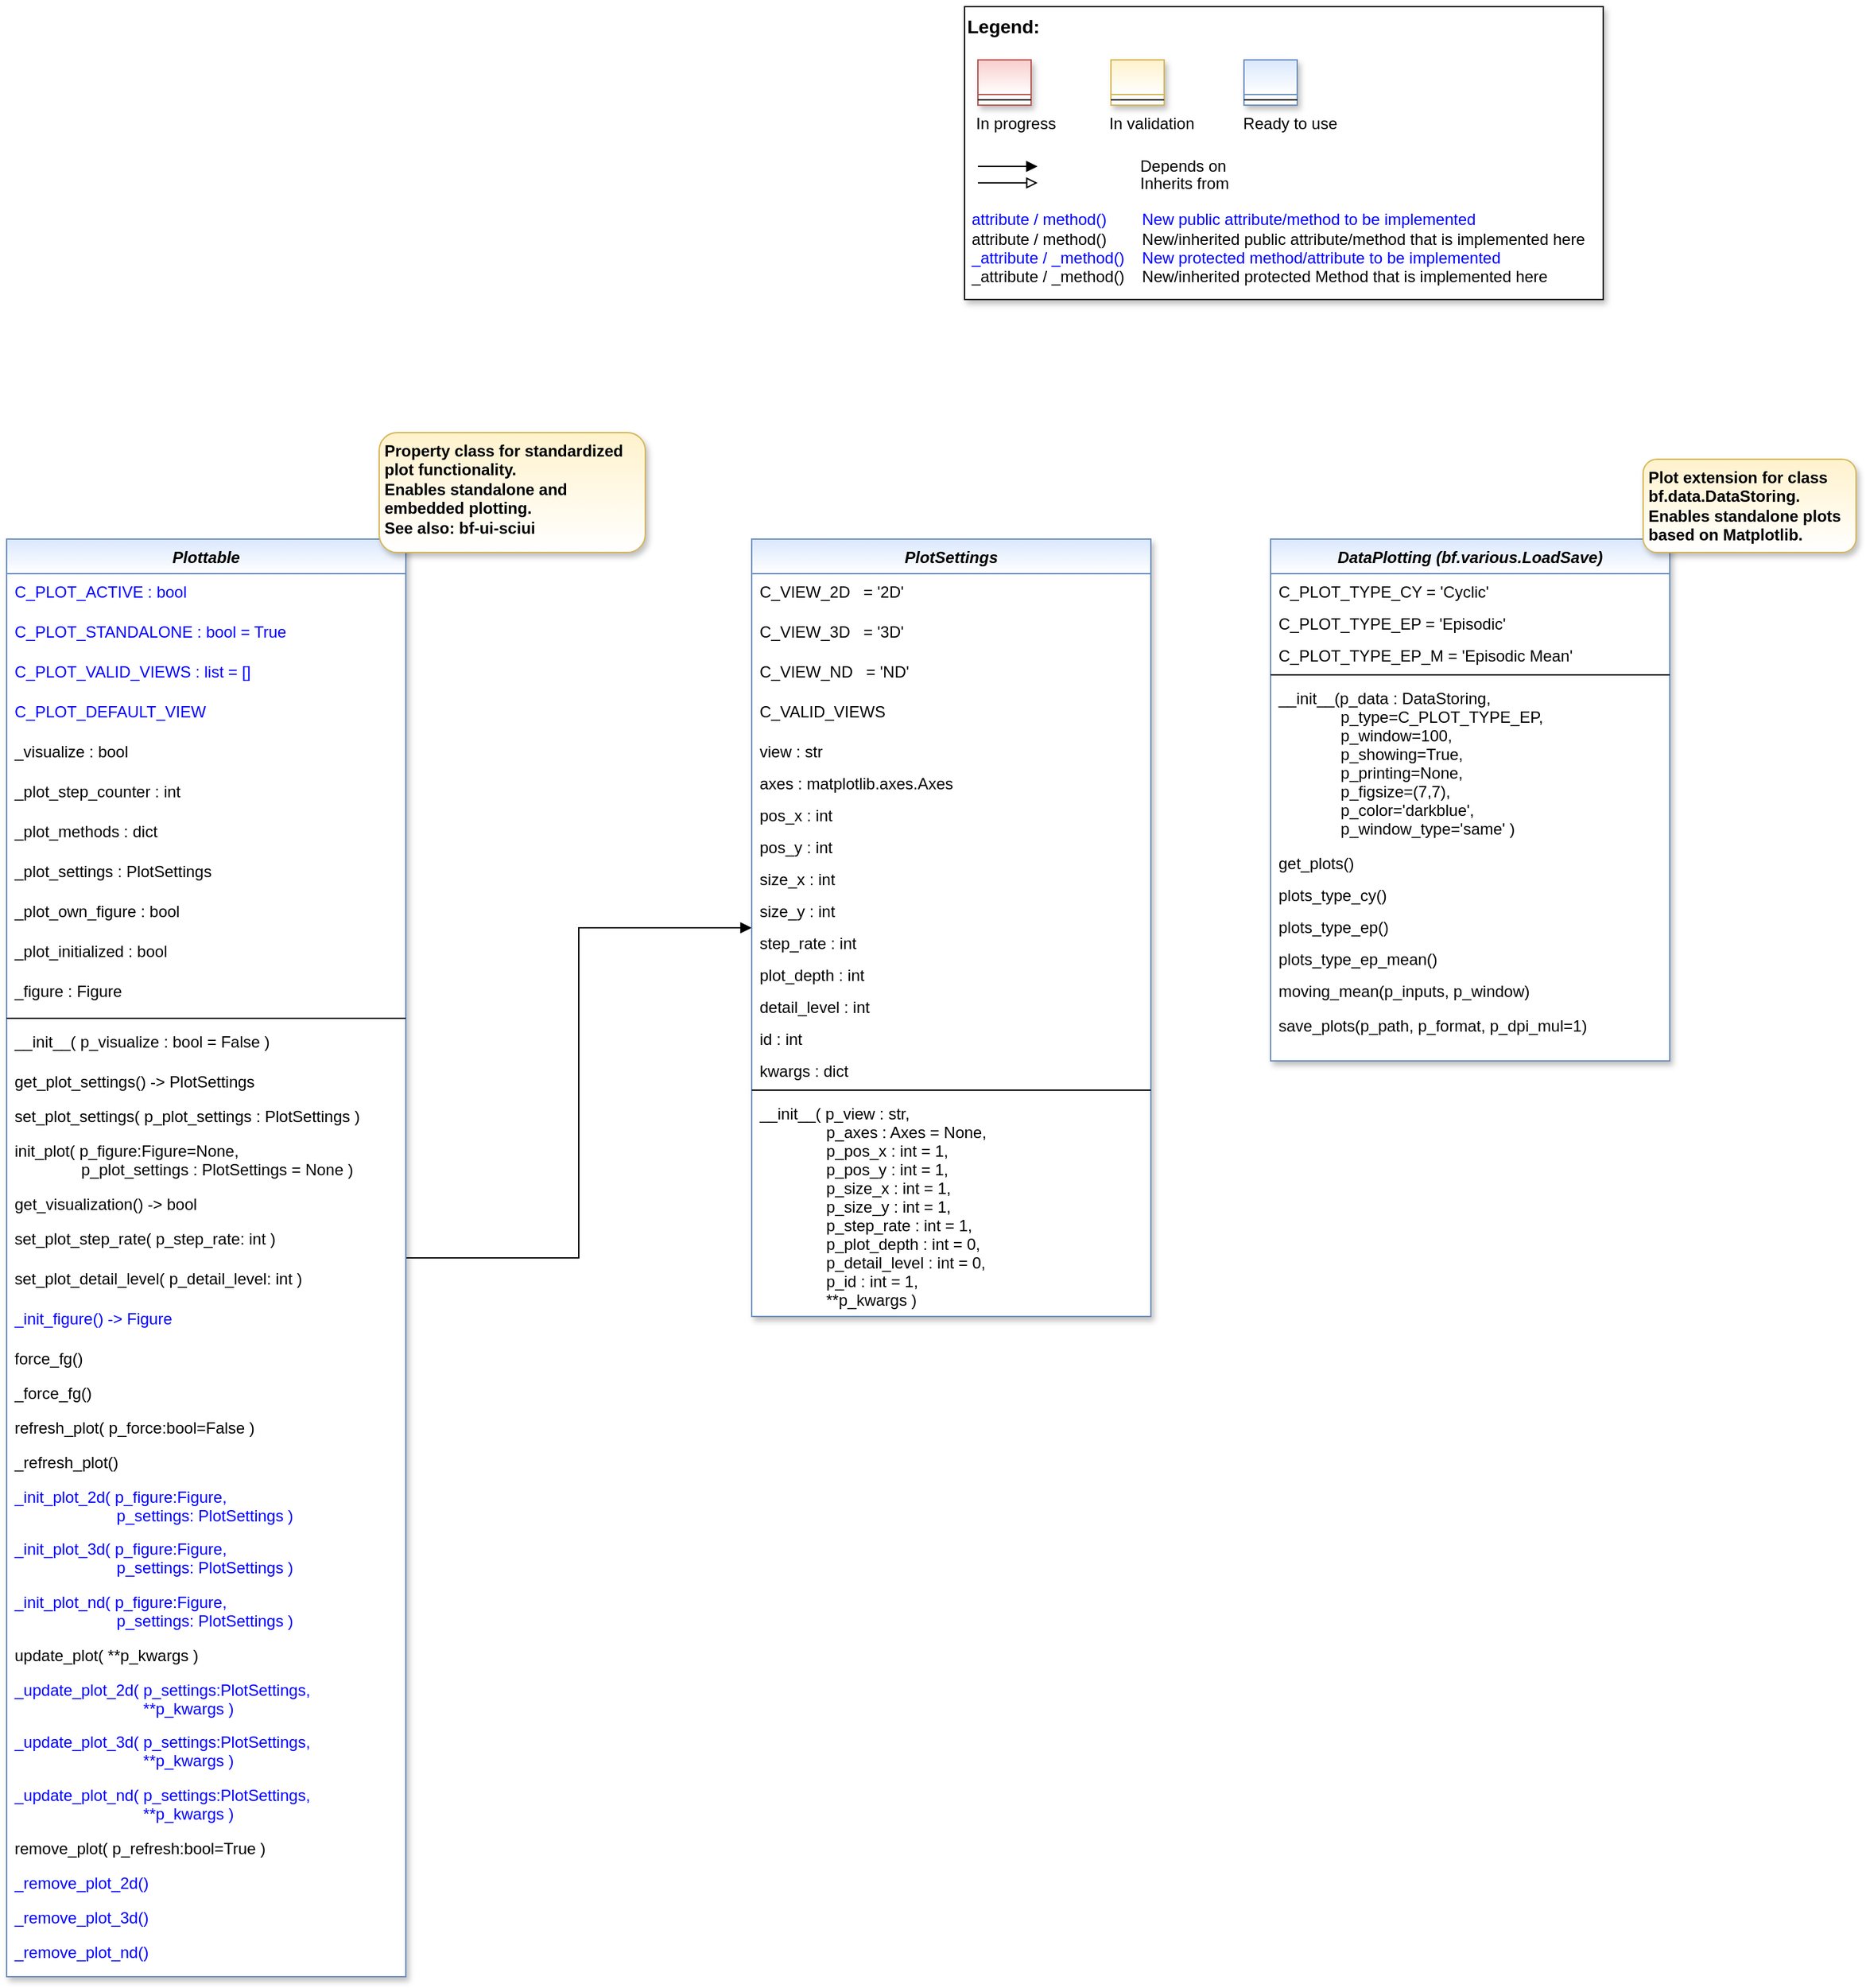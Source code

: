 <mxfile version="21.6.1" type="device">
  <diagram id="C5RBs43oDa-KdzZeNtuy" name="Page-1">
    <mxGraphModel dx="941" dy="704" grid="1" gridSize="10" guides="1" tooltips="1" connect="1" arrows="1" fold="1" page="1" pageScale="1" pageWidth="2336" pageHeight="1654" background="none" math="0" shadow="0">
      <root>
        <mxCell id="WIyWlLk6GJQsqaUBKTNV-0" />
        <mxCell id="WIyWlLk6GJQsqaUBKTNV-1" parent="WIyWlLk6GJQsqaUBKTNV-0" />
        <mxCell id="xTEhVUKpY47WRCXY3XPk-31" style="edgeStyle=orthogonalEdgeStyle;rounded=0;orthogonalLoop=1;jettySize=auto;html=1;fontColor=default;endArrow=block;endFill=1;" parent="WIyWlLk6GJQsqaUBKTNV-1" source="oFACRVE9kKb2hBfiE2uY-0" target="xTEhVUKpY47WRCXY3XPk-20" edge="1">
          <mxGeometry relative="1" as="geometry" />
        </mxCell>
        <mxCell id="oFACRVE9kKb2hBfiE2uY-0" value="Plottable" style="swimlane;fontStyle=3;align=center;verticalAlign=top;childLayout=stackLayout;horizontal=1;startSize=26;horizontalStack=0;resizeParent=1;resizeLast=0;collapsible=1;marginBottom=0;rounded=0;shadow=1;strokeWidth=1;fillColor=#dae8fc;strokeColor=#6c8ebf;swimlaneFillColor=#FFFFFF;gradientColor=#FFFFFF;" parent="WIyWlLk6GJQsqaUBKTNV-1" vertex="1">
          <mxGeometry x="40" y="440" width="300" height="1080" as="geometry">
            <mxRectangle x="230" y="140" width="160" height="26" as="alternateBounds" />
          </mxGeometry>
        </mxCell>
        <mxCell id="Ar7ZMp7DWDqeWwLccAXu-0" value="C_PLOT_ACTIVE : bool " style="text;align=left;verticalAlign=top;spacingLeft=4;spacingRight=4;overflow=hidden;rotatable=0;points=[[0,0.5],[1,0.5]];portConstraint=eastwest;fontColor=#0000FF;" parent="oFACRVE9kKb2hBfiE2uY-0" vertex="1">
          <mxGeometry y="26" width="300" height="30" as="geometry" />
        </mxCell>
        <mxCell id="xTEhVUKpY47WRCXY3XPk-12" value="C_PLOT_STANDALONE : bool = True" style="text;align=left;verticalAlign=top;spacingLeft=4;spacingRight=4;overflow=hidden;rotatable=0;points=[[0,0.5],[1,0.5]];portConstraint=eastwest;fontColor=#0000FF;" parent="oFACRVE9kKb2hBfiE2uY-0" vertex="1">
          <mxGeometry y="56" width="300" height="30" as="geometry" />
        </mxCell>
        <mxCell id="xTEhVUKpY47WRCXY3XPk-18" value="C_PLOT_VALID_VIEWS : list = []" style="text;align=left;verticalAlign=top;spacingLeft=4;spacingRight=4;overflow=hidden;rotatable=0;points=[[0,0.5],[1,0.5]];portConstraint=eastwest;fontColor=#0000FF;" parent="oFACRVE9kKb2hBfiE2uY-0" vertex="1">
          <mxGeometry y="86" width="300" height="30" as="geometry" />
        </mxCell>
        <mxCell id="xTEhVUKpY47WRCXY3XPk-19" value="C_PLOT_DEFAULT_VIEW" style="text;align=left;verticalAlign=top;spacingLeft=4;spacingRight=4;overflow=hidden;rotatable=0;points=[[0,0.5],[1,0.5]];portConstraint=eastwest;fontColor=#0000FF;" parent="oFACRVE9kKb2hBfiE2uY-0" vertex="1">
          <mxGeometry y="116" width="300" height="30" as="geometry" />
        </mxCell>
        <mxCell id="0Gz_7I3sb_LgOWZ64knt-1" value="_visualize : bool" style="text;align=left;verticalAlign=top;spacingLeft=4;spacingRight=4;overflow=hidden;rotatable=0;points=[[0,0.5],[1,0.5]];portConstraint=eastwest;fontColor=default;" parent="oFACRVE9kKb2hBfiE2uY-0" vertex="1">
          <mxGeometry y="146" width="300" height="30" as="geometry" />
        </mxCell>
        <mxCell id="KxI0EdIj0VOSiRBP-J_Y-0" value="_plot_step_counter : int" style="text;align=left;verticalAlign=top;spacingLeft=4;spacingRight=4;overflow=hidden;rotatable=0;points=[[0,0.5],[1,0.5]];portConstraint=eastwest;fontColor=default;" parent="oFACRVE9kKb2hBfiE2uY-0" vertex="1">
          <mxGeometry y="176" width="300" height="30" as="geometry" />
        </mxCell>
        <mxCell id="4w3XMbYWTQnuYC5885dG-2" value="_plot_methods : dict" style="text;align=left;verticalAlign=top;spacingLeft=4;spacingRight=4;overflow=hidden;rotatable=0;points=[[0,0.5],[1,0.5]];portConstraint=eastwest;fontColor=default;" parent="oFACRVE9kKb2hBfiE2uY-0" vertex="1">
          <mxGeometry y="206" width="300" height="30" as="geometry" />
        </mxCell>
        <mxCell id="xTEhVUKpY47WRCXY3XPk-32" value="_plot_settings : PlotSettings" style="text;align=left;verticalAlign=top;spacingLeft=4;spacingRight=4;overflow=hidden;rotatable=0;points=[[0,0.5],[1,0.5]];portConstraint=eastwest;fontColor=default;" parent="oFACRVE9kKb2hBfiE2uY-0" vertex="1">
          <mxGeometry y="236" width="300" height="30" as="geometry" />
        </mxCell>
        <mxCell id="PWoAsxuYqyk7pd_X0C3N-0" value="_plot_own_figure : bool" style="text;align=left;verticalAlign=top;spacingLeft=4;spacingRight=4;overflow=hidden;rotatable=0;points=[[0,0.5],[1,0.5]];portConstraint=eastwest;fontColor=default;" parent="oFACRVE9kKb2hBfiE2uY-0" vertex="1">
          <mxGeometry y="266" width="300" height="30" as="geometry" />
        </mxCell>
        <mxCell id="Zg2UaeqzA-qJKhymM3yb-0" value="_plot_initialized : bool" style="text;align=left;verticalAlign=top;spacingLeft=4;spacingRight=4;overflow=hidden;rotatable=0;points=[[0,0.5],[1,0.5]];portConstraint=eastwest;fontColor=default;" parent="oFACRVE9kKb2hBfiE2uY-0" vertex="1">
          <mxGeometry y="296" width="300" height="30" as="geometry" />
        </mxCell>
        <mxCell id="Rh6axJBVAoVC5yNJB-A0-0" value="_figure : Figure" style="text;align=left;verticalAlign=top;spacingLeft=4;spacingRight=4;overflow=hidden;rotatable=0;points=[[0,0.5],[1,0.5]];portConstraint=eastwest;fontColor=default;" parent="oFACRVE9kKb2hBfiE2uY-0" vertex="1">
          <mxGeometry y="326" width="300" height="30" as="geometry" />
        </mxCell>
        <mxCell id="oFACRVE9kKb2hBfiE2uY-2" value="" style="line;html=1;strokeWidth=1;align=left;verticalAlign=middle;spacingTop=-1;spacingLeft=3;spacingRight=3;rotatable=0;labelPosition=right;points=[];portConstraint=eastwest;" parent="oFACRVE9kKb2hBfiE2uY-0" vertex="1">
          <mxGeometry y="356" width="300" height="8" as="geometry" />
        </mxCell>
        <mxCell id="0Gz_7I3sb_LgOWZ64knt-0" value="__init__( p_visualize : bool = False )" style="text;align=left;verticalAlign=top;spacingLeft=4;spacingRight=4;overflow=hidden;rotatable=0;points=[[0,0.5],[1,0.5]];portConstraint=eastwest;fontColor=default;" parent="oFACRVE9kKb2hBfiE2uY-0" vertex="1">
          <mxGeometry y="364" width="300" height="30" as="geometry" />
        </mxCell>
        <mxCell id="GYhefDphN3-9mr1smy0n-0" value="get_plot_settings() -&gt; PlotSettings" style="text;align=left;verticalAlign=top;spacingLeft=4;spacingRight=4;overflow=hidden;rotatable=0;points=[[0,0.5],[1,0.5]];portConstraint=eastwest;fontColor=default;" parent="oFACRVE9kKb2hBfiE2uY-0" vertex="1">
          <mxGeometry y="394" width="300" height="26" as="geometry" />
        </mxCell>
        <mxCell id="GYhefDphN3-9mr1smy0n-1" value="set_plot_settings( p_plot_settings : PlotSettings )" style="text;align=left;verticalAlign=top;spacingLeft=4;spacingRight=4;overflow=hidden;rotatable=0;points=[[0,0.5],[1,0.5]];portConstraint=eastwest;fontColor=default;" parent="oFACRVE9kKb2hBfiE2uY-0" vertex="1">
          <mxGeometry y="420" width="300" height="26" as="geometry" />
        </mxCell>
        <mxCell id="oFACRVE9kKb2hBfiE2uY-3" value="init_plot( p_figure:Figure=None, &#xa;               p_plot_settings : PlotSettings = None )" style="text;align=left;verticalAlign=top;spacingLeft=4;spacingRight=4;overflow=hidden;rotatable=0;points=[[0,0.5],[1,0.5]];portConstraint=eastwest;fontColor=default;" parent="oFACRVE9kKb2hBfiE2uY-0" vertex="1">
          <mxGeometry y="446" width="300" height="40" as="geometry" />
        </mxCell>
        <mxCell id="KV4fU-AsOxPUgDKTAwPZ-0" value="get_visualization() -&gt; bool" style="text;align=left;verticalAlign=top;spacingLeft=4;spacingRight=4;overflow=hidden;rotatable=0;points=[[0,0.5],[1,0.5]];portConstraint=eastwest;fontColor=default;" parent="oFACRVE9kKb2hBfiE2uY-0" vertex="1">
          <mxGeometry y="486" width="300" height="26" as="geometry" />
        </mxCell>
        <mxCell id="xTEhVUKpY47WRCXY3XPk-6" value="set_plot_step_rate( p_step_rate: int )" style="text;align=left;verticalAlign=top;spacingLeft=4;spacingRight=4;overflow=hidden;rotatable=0;points=[[0,0.5],[1,0.5]];portConstraint=eastwest;fontColor=default;" parent="oFACRVE9kKb2hBfiE2uY-0" vertex="1">
          <mxGeometry y="512" width="300" height="30" as="geometry" />
        </mxCell>
        <mxCell id="xTEhVUKpY47WRCXY3XPk-9" value="set_plot_detail_level( p_detail_level: int )" style="text;align=left;verticalAlign=top;spacingLeft=4;spacingRight=4;overflow=hidden;rotatable=0;points=[[0,0.5],[1,0.5]];portConstraint=eastwest;fontColor=default;" parent="oFACRVE9kKb2hBfiE2uY-0" vertex="1">
          <mxGeometry y="542" width="300" height="30" as="geometry" />
        </mxCell>
        <mxCell id="YD-9TxI7eG7fF9o53ZuB-4" value="_init_figure() -&gt; Figure" style="text;align=left;verticalAlign=top;spacingLeft=4;spacingRight=4;overflow=hidden;rotatable=0;points=[[0,0.5],[1,0.5]];portConstraint=eastwest;fontColor=#0000FF;" parent="oFACRVE9kKb2hBfiE2uY-0" vertex="1">
          <mxGeometry y="572" width="300" height="30" as="geometry" />
        </mxCell>
        <mxCell id="MR00lau76201Qo9QcwBQ-0" value="force_fg()" style="text;align=left;verticalAlign=top;spacingLeft=4;spacingRight=4;overflow=hidden;rotatable=0;points=[[0,0.5],[1,0.5]];portConstraint=eastwest;fontColor=default;" parent="oFACRVE9kKb2hBfiE2uY-0" vertex="1">
          <mxGeometry y="602" width="300" height="26" as="geometry" />
        </mxCell>
        <mxCell id="MR00lau76201Qo9QcwBQ-1" value="_force_fg()" style="text;align=left;verticalAlign=top;spacingLeft=4;spacingRight=4;overflow=hidden;rotatable=0;points=[[0,0.5],[1,0.5]];portConstraint=eastwest;fontColor=default;" parent="oFACRVE9kKb2hBfiE2uY-0" vertex="1">
          <mxGeometry y="628" width="300" height="26" as="geometry" />
        </mxCell>
        <mxCell id="MR00lau76201Qo9QcwBQ-2" value="refresh_plot( p_force:bool=False )" style="text;align=left;verticalAlign=top;spacingLeft=4;spacingRight=4;overflow=hidden;rotatable=0;points=[[0,0.5],[1,0.5]];portConstraint=eastwest;fontColor=default;" parent="oFACRVE9kKb2hBfiE2uY-0" vertex="1">
          <mxGeometry y="654" width="300" height="26" as="geometry" />
        </mxCell>
        <mxCell id="MR00lau76201Qo9QcwBQ-3" value="_refresh_plot()" style="text;align=left;verticalAlign=top;spacingLeft=4;spacingRight=4;overflow=hidden;rotatable=0;points=[[0,0.5],[1,0.5]];portConstraint=eastwest;fontColor=default;" parent="oFACRVE9kKb2hBfiE2uY-0" vertex="1">
          <mxGeometry y="680" width="300" height="26" as="geometry" />
        </mxCell>
        <mxCell id="xTEhVUKpY47WRCXY3XPk-0" value="_init_plot_2d( p_figure:Figure, &#xa;                       p_settings: PlotSettings )" style="text;align=left;verticalAlign=top;spacingLeft=4;spacingRight=4;overflow=hidden;rotatable=0;points=[[0,0.5],[1,0.5]];portConstraint=eastwest;fontColor=#0000FF;" parent="oFACRVE9kKb2hBfiE2uY-0" vertex="1">
          <mxGeometry y="706" width="300" height="39" as="geometry" />
        </mxCell>
        <mxCell id="4w3XMbYWTQnuYC5885dG-1" value="_init_plot_3d( p_figure:Figure, &#xa;                       p_settings: PlotSettings )" style="text;align=left;verticalAlign=top;spacingLeft=4;spacingRight=4;overflow=hidden;rotatable=0;points=[[0,0.5],[1,0.5]];portConstraint=eastwest;fontColor=#0000FF;" parent="oFACRVE9kKb2hBfiE2uY-0" vertex="1">
          <mxGeometry y="745" width="300" height="40" as="geometry" />
        </mxCell>
        <mxCell id="4w3XMbYWTQnuYC5885dG-0" value="_init_plot_nd( p_figure:Figure, &#xa;                       p_settings: PlotSettings )" style="text;align=left;verticalAlign=top;spacingLeft=4;spacingRight=4;overflow=hidden;rotatable=0;points=[[0,0.5],[1,0.5]];portConstraint=eastwest;fontColor=#0000FF;" parent="oFACRVE9kKb2hBfiE2uY-0" vertex="1">
          <mxGeometry y="785" width="300" height="40" as="geometry" />
        </mxCell>
        <mxCell id="oFACRVE9kKb2hBfiE2uY-4" value="update_plot( **p_kwargs )" style="text;align=left;verticalAlign=top;spacingLeft=4;spacingRight=4;overflow=hidden;rotatable=0;points=[[0,0.5],[1,0.5]];portConstraint=eastwest;fontColor=default;" parent="oFACRVE9kKb2hBfiE2uY-0" vertex="1">
          <mxGeometry y="825" width="300" height="26" as="geometry" />
        </mxCell>
        <mxCell id="KxI0EdIj0VOSiRBP-J_Y-3" value="_update_plot_2d( p_settings:PlotSettings,&#xa;                             **p_kwargs )" style="text;align=left;verticalAlign=top;spacingLeft=4;spacingRight=4;overflow=hidden;rotatable=0;points=[[0,0.5],[1,0.5]];portConstraint=eastwest;fontColor=#0000FF;" parent="oFACRVE9kKb2hBfiE2uY-0" vertex="1">
          <mxGeometry y="851" width="300" height="39" as="geometry" />
        </mxCell>
        <mxCell id="KxI0EdIj0VOSiRBP-J_Y-2" value="_update_plot_3d( p_settings:PlotSettings,&#xa;                             **p_kwargs )" style="text;align=left;verticalAlign=top;spacingLeft=4;spacingRight=4;overflow=hidden;rotatable=0;points=[[0,0.5],[1,0.5]];portConstraint=eastwest;fontColor=#0000FF;" parent="oFACRVE9kKb2hBfiE2uY-0" vertex="1">
          <mxGeometry y="890" width="300" height="40" as="geometry" />
        </mxCell>
        <mxCell id="xTEhVUKpY47WRCXY3XPk-3" value="_update_plot_nd( p_settings:PlotSettings,&#xa;                             **p_kwargs )" style="text;align=left;verticalAlign=top;spacingLeft=4;spacingRight=4;overflow=hidden;rotatable=0;points=[[0,0.5],[1,0.5]];portConstraint=eastwest;fontColor=#0000FF;" parent="oFACRVE9kKb2hBfiE2uY-0" vertex="1">
          <mxGeometry y="930" width="300" height="40" as="geometry" />
        </mxCell>
        <mxCell id="MR00lau76201Qo9QcwBQ-4" value="remove_plot( p_refresh:bool=True )" style="text;align=left;verticalAlign=top;spacingLeft=4;spacingRight=4;overflow=hidden;rotatable=0;points=[[0,0.5],[1,0.5]];portConstraint=eastwest;fontColor=default;" parent="oFACRVE9kKb2hBfiE2uY-0" vertex="1">
          <mxGeometry y="970" width="300" height="26" as="geometry" />
        </mxCell>
        <mxCell id="MR00lau76201Qo9QcwBQ-5" value="_remove_plot_2d()" style="text;align=left;verticalAlign=top;spacingLeft=4;spacingRight=4;overflow=hidden;rotatable=0;points=[[0,0.5],[1,0.5]];portConstraint=eastwest;fontColor=#0000FF;" parent="oFACRVE9kKb2hBfiE2uY-0" vertex="1">
          <mxGeometry y="996" width="300" height="26" as="geometry" />
        </mxCell>
        <mxCell id="MR00lau76201Qo9QcwBQ-6" value="_remove_plot_3d()" style="text;align=left;verticalAlign=top;spacingLeft=4;spacingRight=4;overflow=hidden;rotatable=0;points=[[0,0.5],[1,0.5]];portConstraint=eastwest;fontColor=#0000FF;" parent="oFACRVE9kKb2hBfiE2uY-0" vertex="1">
          <mxGeometry y="1022" width="300" height="26" as="geometry" />
        </mxCell>
        <mxCell id="MR00lau76201Qo9QcwBQ-7" value="_remove_plot_nd()" style="text;align=left;verticalAlign=top;spacingLeft=4;spacingRight=4;overflow=hidden;rotatable=0;points=[[0,0.5],[1,0.5]];portConstraint=eastwest;fontColor=#0000FF;" parent="oFACRVE9kKb2hBfiE2uY-0" vertex="1">
          <mxGeometry y="1048" width="300" height="26" as="geometry" />
        </mxCell>
        <mxCell id="Sitd4XUR5ouGdiu0kk2x-8" value="" style="group" parent="WIyWlLk6GJQsqaUBKTNV-1" vertex="1" connectable="0">
          <mxGeometry x="760" y="40" width="480" height="220" as="geometry" />
        </mxCell>
        <mxCell id="Sitd4XUR5ouGdiu0kk2x-9" value="&lt;font color=&quot;#000000&quot; size=&quot;1&quot;&gt;&lt;b style=&quot;font-size: 14px&quot;&gt;Legend:&lt;br&gt;&lt;/b&gt;&lt;/font&gt;&lt;br&gt;&lt;br&gt;&lt;br&gt;&lt;font color=&quot;#0000ff&quot; style=&quot;font-size: 6px&quot;&gt;&lt;br&gt;&lt;/font&gt;&lt;span style=&quot;color: rgb(0 , 0 , 0)&quot;&gt;&lt;font style=&quot;font-size: 4px&quot;&gt;&amp;nbsp; &amp;nbsp;&lt;/font&gt;&amp;nbsp;In progress&amp;nbsp; &amp;nbsp; &amp;nbsp; &amp;nbsp; &amp;nbsp; &amp;nbsp; In validation&amp;nbsp; &amp;nbsp; &amp;nbsp; &amp;nbsp; &amp;nbsp; &amp;nbsp;Ready to use&lt;/span&gt;&lt;font color=&quot;#000000&quot;&gt;&amp;nbsp;&lt;br&gt;&lt;/font&gt;&lt;font color=&quot;#0000ff&quot;&gt;&lt;br&gt;&lt;br&gt;&lt;br&gt;&lt;br&gt;&amp;nbsp;attribute / method()&amp;nbsp; &amp;nbsp; &amp;nbsp; &amp;nbsp; New public attribute/method to be implemented&lt;/font&gt;&lt;br&gt;&lt;font color=&quot;#000000&quot;&gt;&amp;nbsp;&lt;/font&gt;&lt;font color=&quot;#000000&quot;&gt;attribute / method()&lt;span&gt;&#x9;&lt;/span&gt;&amp;nbsp; &amp;nbsp; &amp;nbsp; &amp;nbsp;New/inherited public attribute/method that is implemented here&lt;br&gt;&lt;/font&gt;&lt;font color=&quot;#0000ff&quot;&gt;&amp;nbsp;_attribute /&amp;nbsp;&lt;/font&gt;&lt;font color=&quot;#0000ff&quot;&gt;_method()&amp;nbsp; &amp;nbsp; New protected method/attribute to be implemented&lt;/font&gt;&lt;br&gt;&lt;font color=&quot;#000000&quot;&gt;&amp;nbsp;_attribute / _method()&amp;nbsp; &amp;nbsp; New/inherited protected Method that is implemented here&lt;br&gt;&lt;/font&gt;&lt;font color=&quot;#000000&quot;&gt;&lt;br&gt;&lt;br&gt;&lt;br&gt;&lt;br&gt;&lt;br&gt;&lt;/font&gt;" style="text;html=1;align=left;verticalAlign=top;whiteSpace=wrap;rounded=0;fontColor=#006600;strokeColor=#000000;shadow=1;fillColor=#ffffff;" parent="Sitd4XUR5ouGdiu0kk2x-8" vertex="1">
          <mxGeometry width="480" height="220" as="geometry" />
        </mxCell>
        <mxCell id="Sitd4XUR5ouGdiu0kk2x-10" value="Depends on" style="endArrow=block;html=1;labelPosition=right;verticalLabelPosition=middle;align=left;verticalAlign=middle;endFill=1;fontSize=12;" parent="Sitd4XUR5ouGdiu0kk2x-8" edge="1">
          <mxGeometry x="-1590" y="-2180" width="50" height="50" as="geometry">
            <mxPoint x="10.0" y="120.003" as="sourcePoint" />
            <mxPoint x="54.848" y="120.003" as="targetPoint" />
            <mxPoint x="98" as="offset" />
            <Array as="points">
              <mxPoint x="30" y="120" />
            </Array>
          </mxGeometry>
        </mxCell>
        <mxCell id="Sitd4XUR5ouGdiu0kk2x-11" value="Inherits from" style="endArrow=block;html=1;labelPosition=right;verticalLabelPosition=middle;align=left;verticalAlign=middle;endFill=0;fontSize=12;" parent="Sitd4XUR5ouGdiu0kk2x-8" edge="1">
          <mxGeometry x="-1590" y="-2180" width="50" height="50" as="geometry">
            <mxPoint x="10.0" y="132.385" as="sourcePoint" />
            <mxPoint x="54.848" y="132.385" as="targetPoint" />
            <mxPoint x="98" y="1" as="offset" />
          </mxGeometry>
        </mxCell>
        <mxCell id="Sitd4XUR5ouGdiu0kk2x-12" value="" style="swimlane;fontStyle=3;align=center;verticalAlign=top;childLayout=stackLayout;horizontal=1;startSize=26;horizontalStack=0;resizeParent=1;resizeLast=0;collapsible=1;marginBottom=0;rounded=0;shadow=1;strokeWidth=1;fillColor=#f8cecc;strokeColor=#b85450;gradientColor=#ffffff;swimlaneFillColor=#ffffff;" parent="Sitd4XUR5ouGdiu0kk2x-8" vertex="1">
          <mxGeometry x="10" y="40" width="40" height="34" as="geometry">
            <mxRectangle x="230" y="140" width="160" height="26" as="alternateBounds" />
          </mxGeometry>
        </mxCell>
        <mxCell id="Sitd4XUR5ouGdiu0kk2x-13" value="" style="line;html=1;strokeWidth=1;align=left;verticalAlign=middle;spacingTop=-1;spacingLeft=3;spacingRight=3;rotatable=0;labelPosition=right;points=[];portConstraint=eastwest;" parent="Sitd4XUR5ouGdiu0kk2x-12" vertex="1">
          <mxGeometry y="26" width="40" height="8" as="geometry" />
        </mxCell>
        <mxCell id="Sitd4XUR5ouGdiu0kk2x-14" value="" style="swimlane;fontStyle=3;align=center;verticalAlign=top;childLayout=stackLayout;horizontal=1;startSize=26;horizontalStack=0;resizeParent=1;resizeLast=0;collapsible=1;marginBottom=0;rounded=0;shadow=1;strokeWidth=1;fillColor=#fff2cc;strokeColor=#d6b656;gradientColor=#ffffff;swimlaneFillColor=#ffffff;" parent="Sitd4XUR5ouGdiu0kk2x-8" vertex="1">
          <mxGeometry x="110" y="40" width="40" height="34" as="geometry">
            <mxRectangle x="230" y="140" width="160" height="26" as="alternateBounds" />
          </mxGeometry>
        </mxCell>
        <mxCell id="Sitd4XUR5ouGdiu0kk2x-15" value="" style="line;html=1;strokeWidth=1;align=left;verticalAlign=middle;spacingTop=-1;spacingLeft=3;spacingRight=3;rotatable=0;labelPosition=right;points=[];portConstraint=eastwest;" parent="Sitd4XUR5ouGdiu0kk2x-14" vertex="1">
          <mxGeometry y="26" width="40" height="8" as="geometry" />
        </mxCell>
        <mxCell id="Sitd4XUR5ouGdiu0kk2x-16" value="" style="swimlane;fontStyle=3;align=center;verticalAlign=top;childLayout=stackLayout;horizontal=1;startSize=26;horizontalStack=0;resizeParent=1;resizeLast=0;collapsible=1;marginBottom=0;rounded=0;shadow=1;strokeWidth=1;fillColor=#dae8fc;strokeColor=#6c8ebf;gradientColor=#ffffff;swimlaneFillColor=#ffffff;" parent="Sitd4XUR5ouGdiu0kk2x-8" vertex="1">
          <mxGeometry x="210" y="40" width="40" height="34" as="geometry">
            <mxRectangle x="230" y="140" width="160" height="26" as="alternateBounds" />
          </mxGeometry>
        </mxCell>
        <mxCell id="Sitd4XUR5ouGdiu0kk2x-17" value="" style="line;html=1;strokeWidth=1;align=left;verticalAlign=middle;spacingTop=-1;spacingLeft=3;spacingRight=3;rotatable=0;labelPosition=right;points=[];portConstraint=eastwest;" parent="Sitd4XUR5ouGdiu0kk2x-16" vertex="1">
          <mxGeometry y="26" width="40" height="8" as="geometry" />
        </mxCell>
        <mxCell id="GdlcvopVx8jWm2Iv11ht-0" value="Property class for standardized plot functionality.&lt;br&gt;Enables standalone and embedded plotting.&lt;br&gt;See also: bf-ui-sciui" style="rounded=1;whiteSpace=wrap;html=1;fillColor=#fff2cc;strokeColor=#d6b656;gradientColor=#FFFFFF;shadow=1;fontStyle=1;align=left;spacingLeft=2;verticalAlign=top;" parent="WIyWlLk6GJQsqaUBKTNV-1" vertex="1">
          <mxGeometry x="320" y="360" width="200" height="90" as="geometry" />
        </mxCell>
        <mxCell id="fSXmFHImYSqrntTAfuXU-0" value="DataPlotting (bf.various.LoadSave)" style="swimlane;fontStyle=3;align=center;verticalAlign=top;childLayout=stackLayout;horizontal=1;startSize=26;horizontalStack=0;resizeParent=1;resizeLast=0;collapsible=1;marginBottom=0;rounded=0;shadow=1;strokeWidth=1;fillColor=#dae8fc;strokeColor=#6c8ebf;gradientColor=#FFFFFF;swimlaneFillColor=#FFFFFF;" parent="WIyWlLk6GJQsqaUBKTNV-1" vertex="1">
          <mxGeometry x="990" y="440" width="300" height="392" as="geometry">
            <mxRectangle x="230" y="140" width="160" height="26" as="alternateBounds" />
          </mxGeometry>
        </mxCell>
        <mxCell id="j2CKkGz-9_j2hP-Yw9oT-0" value="C_PLOT_TYPE_CY = &#39;Cyclic&#39;" style="text;align=left;verticalAlign=top;spacingLeft=4;spacingRight=4;overflow=hidden;rotatable=0;points=[[0,0.5],[1,0.5]];portConstraint=eastwest;" parent="fSXmFHImYSqrntTAfuXU-0" vertex="1">
          <mxGeometry y="26" width="300" height="24" as="geometry" />
        </mxCell>
        <mxCell id="j2CKkGz-9_j2hP-Yw9oT-1" value="C_PLOT_TYPE_EP = &#39;Episodic&#39;" style="text;align=left;verticalAlign=top;spacingLeft=4;spacingRight=4;overflow=hidden;rotatable=0;points=[[0,0.5],[1,0.5]];portConstraint=eastwest;" parent="fSXmFHImYSqrntTAfuXU-0" vertex="1">
          <mxGeometry y="50" width="300" height="24" as="geometry" />
        </mxCell>
        <mxCell id="j2CKkGz-9_j2hP-Yw9oT-2" value="C_PLOT_TYPE_EP_M = &#39;Episodic Mean&#39;" style="text;align=left;verticalAlign=top;spacingLeft=4;spacingRight=4;overflow=hidden;rotatable=0;points=[[0,0.5],[1,0.5]];portConstraint=eastwest;" parent="fSXmFHImYSqrntTAfuXU-0" vertex="1">
          <mxGeometry y="74" width="300" height="24" as="geometry" />
        </mxCell>
        <mxCell id="fSXmFHImYSqrntTAfuXU-1" value="" style="line;html=1;strokeWidth=1;align=left;verticalAlign=middle;spacingTop=-1;spacingLeft=3;spacingRight=3;rotatable=0;labelPosition=right;points=[];portConstraint=eastwest;" parent="fSXmFHImYSqrntTAfuXU-0" vertex="1">
          <mxGeometry y="98" width="300" height="8" as="geometry" />
        </mxCell>
        <mxCell id="fSXmFHImYSqrntTAfuXU-2" value="__init__(p_data : DataStoring, &#xa;              p_type=C_PLOT_TYPE_EP,&#xa;              p_window=100,&#xa;              p_showing=True, &#xa;              p_printing=None,&#xa;              p_figsize=(7,7),&#xa;              p_color=&#39;darkblue&#39;,&#xa;              p_window_type=&#39;same&#39; )" style="text;align=left;verticalAlign=top;spacingLeft=4;spacingRight=4;overflow=hidden;rotatable=0;points=[[0,0.5],[1,0.5]];portConstraint=eastwest;" parent="fSXmFHImYSqrntTAfuXU-0" vertex="1">
          <mxGeometry y="106" width="300" height="124" as="geometry" />
        </mxCell>
        <mxCell id="j2CKkGz-9_j2hP-Yw9oT-3" value="get_plots()" style="text;align=left;verticalAlign=top;spacingLeft=4;spacingRight=4;overflow=hidden;rotatable=0;points=[[0,0.5],[1,0.5]];portConstraint=eastwest;" parent="fSXmFHImYSqrntTAfuXU-0" vertex="1">
          <mxGeometry y="230" width="300" height="24" as="geometry" />
        </mxCell>
        <mxCell id="j2CKkGz-9_j2hP-Yw9oT-5" value="plots_type_cy()" style="text;align=left;verticalAlign=top;spacingLeft=4;spacingRight=4;overflow=hidden;rotatable=0;points=[[0,0.5],[1,0.5]];portConstraint=eastwest;" parent="fSXmFHImYSqrntTAfuXU-0" vertex="1">
          <mxGeometry y="254" width="300" height="24" as="geometry" />
        </mxCell>
        <mxCell id="j2CKkGz-9_j2hP-Yw9oT-4" value="plots_type_ep()" style="text;align=left;verticalAlign=top;spacingLeft=4;spacingRight=4;overflow=hidden;rotatable=0;points=[[0,0.5],[1,0.5]];portConstraint=eastwest;" parent="fSXmFHImYSqrntTAfuXU-0" vertex="1">
          <mxGeometry y="278" width="300" height="24" as="geometry" />
        </mxCell>
        <mxCell id="fSXmFHImYSqrntTAfuXU-3" value="plots_type_ep_mean()" style="text;align=left;verticalAlign=top;spacingLeft=4;spacingRight=4;overflow=hidden;rotatable=0;points=[[0,0.5],[1,0.5]];portConstraint=eastwest;" parent="fSXmFHImYSqrntTAfuXU-0" vertex="1">
          <mxGeometry y="302" width="300" height="24" as="geometry" />
        </mxCell>
        <mxCell id="fSXmFHImYSqrntTAfuXU-4" value="moving_mean(p_inputs, p_window)" style="text;align=left;verticalAlign=top;spacingLeft=4;spacingRight=4;overflow=hidden;rotatable=0;points=[[0,0.5],[1,0.5]];portConstraint=eastwest;" parent="fSXmFHImYSqrntTAfuXU-0" vertex="1">
          <mxGeometry y="326" width="300" height="26" as="geometry" />
        </mxCell>
        <mxCell id="fSXmFHImYSqrntTAfuXU-5" value="save_plots(p_path, p_format, p_dpi_mul=1)" style="text;align=left;verticalAlign=top;spacingLeft=4;spacingRight=4;overflow=hidden;rotatable=0;points=[[0,0.5],[1,0.5]];portConstraint=eastwest;" parent="fSXmFHImYSqrntTAfuXU-0" vertex="1">
          <mxGeometry y="352" width="300" height="40" as="geometry" />
        </mxCell>
        <mxCell id="fSXmFHImYSqrntTAfuXU-6" value="Plot extension for class bf.data.DataStoring. Enables standalone plots based on Matplotlib." style="rounded=1;whiteSpace=wrap;html=1;fillColor=#fff2cc;strokeColor=#d6b656;gradientColor=#FFFFFF;shadow=1;fontStyle=1;align=left;spacingLeft=2;verticalAlign=top;" parent="WIyWlLk6GJQsqaUBKTNV-1" vertex="1">
          <mxGeometry x="1270" y="380" width="160" height="70" as="geometry" />
        </mxCell>
        <mxCell id="xTEhVUKpY47WRCXY3XPk-20" value="PlotSettings" style="swimlane;fontStyle=3;align=center;verticalAlign=top;childLayout=stackLayout;horizontal=1;startSize=26;horizontalStack=0;resizeParent=1;resizeLast=0;collapsible=1;marginBottom=0;rounded=0;shadow=1;strokeWidth=1;fillColor=#dae8fc;strokeColor=#6c8ebf;swimlaneFillColor=#FFFFFF;gradientColor=#FFFFFF;" parent="WIyWlLk6GJQsqaUBKTNV-1" vertex="1">
          <mxGeometry x="600" y="440" width="300" height="584" as="geometry">
            <mxRectangle x="230" y="140" width="160" height="26" as="alternateBounds" />
          </mxGeometry>
        </mxCell>
        <mxCell id="xTEhVUKpY47WRCXY3XPk-15" value="C_VIEW_2D   = &#39;2D&#39;" style="text;align=left;verticalAlign=top;spacingLeft=4;spacingRight=4;overflow=hidden;rotatable=0;points=[[0,0.5],[1,0.5]];portConstraint=eastwest;fontColor=default;" parent="xTEhVUKpY47WRCXY3XPk-20" vertex="1">
          <mxGeometry y="26" width="300" height="30" as="geometry" />
        </mxCell>
        <mxCell id="xTEhVUKpY47WRCXY3XPk-16" value="C_VIEW_3D   = &#39;3D&#39;" style="text;align=left;verticalAlign=top;spacingLeft=4;spacingRight=4;overflow=hidden;rotatable=0;points=[[0,0.5],[1,0.5]];portConstraint=eastwest;fontColor=default;" parent="xTEhVUKpY47WRCXY3XPk-20" vertex="1">
          <mxGeometry y="56" width="300" height="30" as="geometry" />
        </mxCell>
        <mxCell id="xTEhVUKpY47WRCXY3XPk-17" value="C_VIEW_ND   = &#39;ND&#39;" style="text;align=left;verticalAlign=top;spacingLeft=4;spacingRight=4;overflow=hidden;rotatable=0;points=[[0,0.5],[1,0.5]];portConstraint=eastwest;fontColor=default;" parent="xTEhVUKpY47WRCXY3XPk-20" vertex="1">
          <mxGeometry y="86" width="300" height="30" as="geometry" />
        </mxCell>
        <mxCell id="YD-9TxI7eG7fF9o53ZuB-0" value="C_VALID_VIEWS " style="text;align=left;verticalAlign=top;spacingLeft=4;spacingRight=4;overflow=hidden;rotatable=0;points=[[0,0.5],[1,0.5]];portConstraint=eastwest;fontColor=default;" parent="xTEhVUKpY47WRCXY3XPk-20" vertex="1">
          <mxGeometry y="116" width="300" height="30" as="geometry" />
        </mxCell>
        <mxCell id="xTEhVUKpY47WRCXY3XPk-29" value="view : str" style="text;align=left;verticalAlign=top;spacingLeft=4;spacingRight=4;overflow=hidden;rotatable=0;points=[[0,0.5],[1,0.5]];portConstraint=eastwest;" parent="xTEhVUKpY47WRCXY3XPk-20" vertex="1">
          <mxGeometry y="146" width="300" height="24" as="geometry" />
        </mxCell>
        <mxCell id="xTEhVUKpY47WRCXY3XPk-28" value="axes : matplotlib.axes.Axes" style="text;align=left;verticalAlign=top;spacingLeft=4;spacingRight=4;overflow=hidden;rotatable=0;points=[[0,0.5],[1,0.5]];portConstraint=eastwest;" parent="xTEhVUKpY47WRCXY3XPk-20" vertex="1">
          <mxGeometry y="170" width="300" height="24" as="geometry" />
        </mxCell>
        <mxCell id="xTEhVUKpY47WRCXY3XPk-23" value="pos_x : int" style="text;align=left;verticalAlign=top;spacingLeft=4;spacingRight=4;overflow=hidden;rotatable=0;points=[[0,0.5],[1,0.5]];portConstraint=eastwest;" parent="xTEhVUKpY47WRCXY3XPk-20" vertex="1">
          <mxGeometry y="194" width="300" height="24" as="geometry" />
        </mxCell>
        <mxCell id="xTEhVUKpY47WRCXY3XPk-27" value="pos_y : int" style="text;align=left;verticalAlign=top;spacingLeft=4;spacingRight=4;overflow=hidden;rotatable=0;points=[[0,0.5],[1,0.5]];portConstraint=eastwest;" parent="xTEhVUKpY47WRCXY3XPk-20" vertex="1">
          <mxGeometry y="218" width="300" height="24" as="geometry" />
        </mxCell>
        <mxCell id="0-wr2Jc91B2fZGpkgiGC-1" value="size_x : int" style="text;align=left;verticalAlign=top;spacingLeft=4;spacingRight=4;overflow=hidden;rotatable=0;points=[[0,0.5],[1,0.5]];portConstraint=eastwest;" parent="xTEhVUKpY47WRCXY3XPk-20" vertex="1">
          <mxGeometry y="242" width="300" height="24" as="geometry" />
        </mxCell>
        <mxCell id="0-wr2Jc91B2fZGpkgiGC-0" value="size_y : int" style="text;align=left;verticalAlign=top;spacingLeft=4;spacingRight=4;overflow=hidden;rotatable=0;points=[[0,0.5],[1,0.5]];portConstraint=eastwest;" parent="xTEhVUKpY47WRCXY3XPk-20" vertex="1">
          <mxGeometry y="266" width="300" height="24" as="geometry" />
        </mxCell>
        <mxCell id="0-wr2Jc91B2fZGpkgiGC-2" value="step_rate : int" style="text;align=left;verticalAlign=top;spacingLeft=4;spacingRight=4;overflow=hidden;rotatable=0;points=[[0,0.5],[1,0.5]];portConstraint=eastwest;" parent="xTEhVUKpY47WRCXY3XPk-20" vertex="1">
          <mxGeometry y="290" width="300" height="24" as="geometry" />
        </mxCell>
        <mxCell id="0-wr2Jc91B2fZGpkgiGC-3" value="plot_depth : int" style="text;align=left;verticalAlign=top;spacingLeft=4;spacingRight=4;overflow=hidden;rotatable=0;points=[[0,0.5],[1,0.5]];portConstraint=eastwest;" parent="xTEhVUKpY47WRCXY3XPk-20" vertex="1">
          <mxGeometry y="314" width="300" height="24" as="geometry" />
        </mxCell>
        <mxCell id="0-wr2Jc91B2fZGpkgiGC-4" value="detail_level : int" style="text;align=left;verticalAlign=top;spacingLeft=4;spacingRight=4;overflow=hidden;rotatable=0;points=[[0,0.5],[1,0.5]];portConstraint=eastwest;" parent="xTEhVUKpY47WRCXY3XPk-20" vertex="1">
          <mxGeometry y="338" width="300" height="24" as="geometry" />
        </mxCell>
        <mxCell id="vn25ACcnydbhRl2MfSKN-0" value="id : int" style="text;align=left;verticalAlign=top;spacingLeft=4;spacingRight=4;overflow=hidden;rotatable=0;points=[[0,0.5],[1,0.5]];portConstraint=eastwest;" parent="xTEhVUKpY47WRCXY3XPk-20" vertex="1">
          <mxGeometry y="362" width="300" height="24" as="geometry" />
        </mxCell>
        <mxCell id="xTEhVUKpY47WRCXY3XPk-30" value="kwargs : dict" style="text;align=left;verticalAlign=top;spacingLeft=4;spacingRight=4;overflow=hidden;rotatable=0;points=[[0,0.5],[1,0.5]];portConstraint=eastwest;" parent="xTEhVUKpY47WRCXY3XPk-20" vertex="1">
          <mxGeometry y="386" width="300" height="24" as="geometry" />
        </mxCell>
        <mxCell id="xTEhVUKpY47WRCXY3XPk-21" value="" style="line;html=1;strokeWidth=1;align=left;verticalAlign=middle;spacingTop=-1;spacingLeft=3;spacingRight=3;rotatable=0;labelPosition=right;points=[];portConstraint=eastwest;" parent="xTEhVUKpY47WRCXY3XPk-20" vertex="1">
          <mxGeometry y="410" width="300" height="8" as="geometry" />
        </mxCell>
        <mxCell id="xTEhVUKpY47WRCXY3XPk-26" value="__init__( p_view : str, &#xa;               p_axes : Axes = None, &#xa;               p_pos_x : int = 1,&#xa;               p_pos_y : int = 1,&#xa;               p_size_x : int = 1,&#xa;               p_size_y : int = 1,&#xa;               p_step_rate : int = 1,&#xa;               p_plot_depth : int = 0,&#xa;               p_detail_level : int = 0,&#xa;               p_id : int = 1,&#xa;               **p_kwargs )" style="text;align=left;verticalAlign=top;spacingLeft=4;spacingRight=4;overflow=hidden;rotatable=0;points=[[0,0.5],[1,0.5]];portConstraint=eastwest;" parent="xTEhVUKpY47WRCXY3XPk-20" vertex="1">
          <mxGeometry y="418" width="300" height="166" as="geometry" />
        </mxCell>
      </root>
    </mxGraphModel>
  </diagram>
</mxfile>
